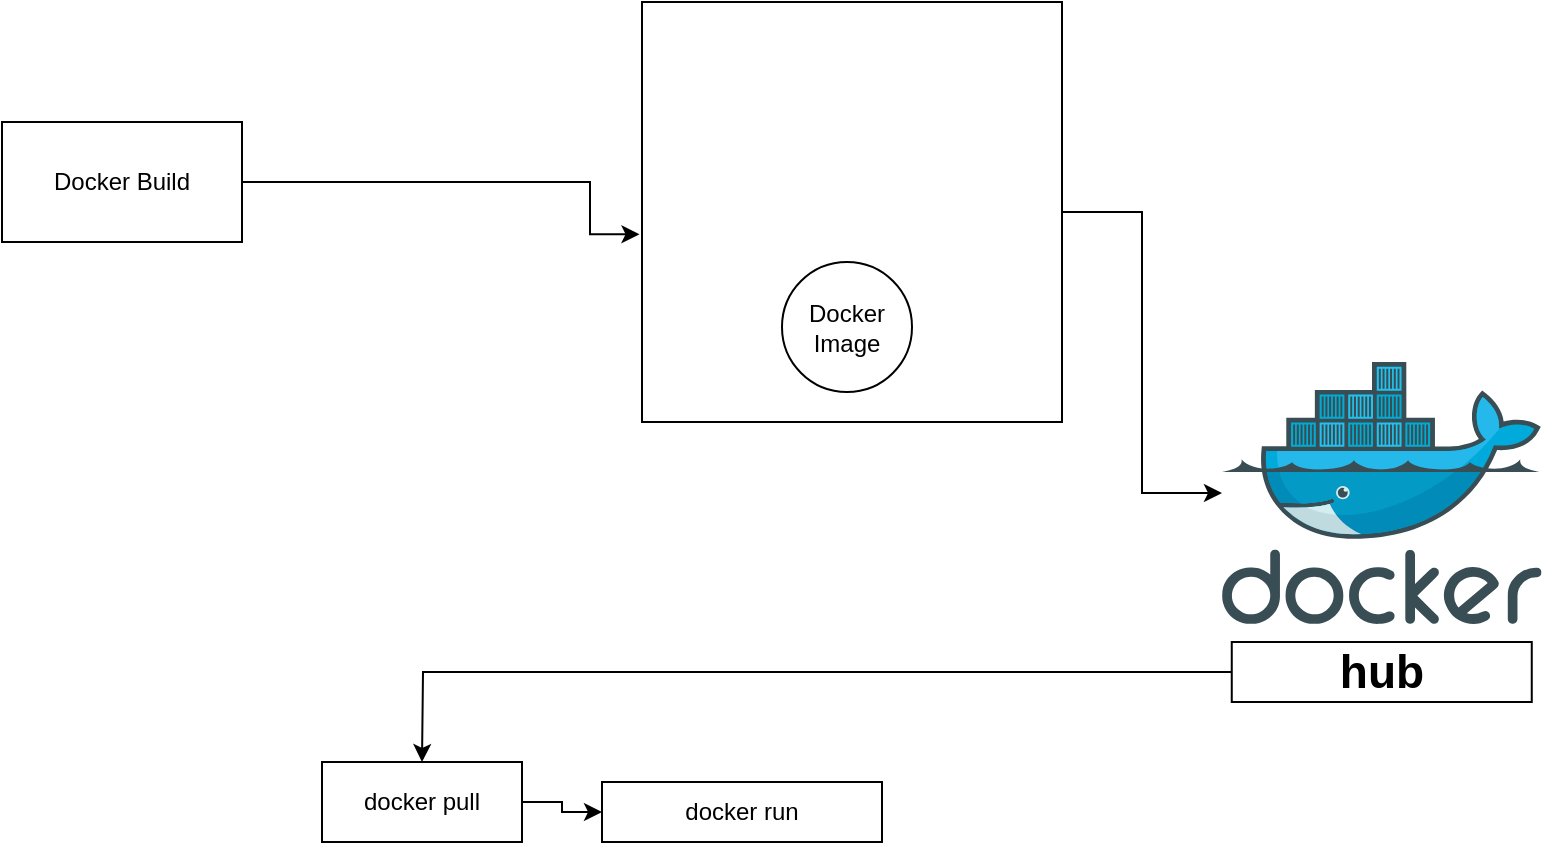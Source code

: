 <mxfile version="24.7.5">
  <diagram name="Page-1" id="Ck6rYHiyGowG9Eo74J-r">
    <mxGraphModel dx="1050" dy="573" grid="1" gridSize="10" guides="1" tooltips="1" connect="1" arrows="1" fold="1" page="1" pageScale="1" pageWidth="850" pageHeight="1100" math="0" shadow="0">
      <root>
        <mxCell id="0" />
        <mxCell id="1" parent="0" />
        <mxCell id="pq5EABY05Ha-l8sJdvqp-3" style="edgeStyle=orthogonalEdgeStyle;rounded=0;orthogonalLoop=1;jettySize=auto;html=1;entryX=-0.006;entryY=0.553;entryDx=0;entryDy=0;entryPerimeter=0;exitX=1;exitY=0.25;exitDx=0;exitDy=0;" edge="1" parent="1" source="pq5EABY05Ha-l8sJdvqp-4" target="pq5EABY05Ha-l8sJdvqp-1">
          <mxGeometry relative="1" as="geometry">
            <mxPoint x="140" y="220" as="targetPoint" />
            <mxPoint x="160" y="240" as="sourcePoint" />
            <Array as="points">
              <mxPoint x="130" y="230" />
              <mxPoint x="334" y="230" />
              <mxPoint x="334" y="256" />
            </Array>
          </mxGeometry>
        </mxCell>
        <mxCell id="pq5EABY05Ha-l8sJdvqp-7" style="edgeStyle=orthogonalEdgeStyle;rounded=0;orthogonalLoop=1;jettySize=auto;html=1;exitX=1;exitY=0.5;exitDx=0;exitDy=0;" edge="1" parent="1" source="pq5EABY05Ha-l8sJdvqp-1" target="pq5EABY05Ha-l8sJdvqp-6">
          <mxGeometry relative="1" as="geometry">
            <mxPoint x="640" y="380" as="targetPoint" />
          </mxGeometry>
        </mxCell>
        <mxCell id="pq5EABY05Ha-l8sJdvqp-1" value="" style="whiteSpace=wrap;html=1;aspect=fixed;" vertex="1" parent="1">
          <mxGeometry x="360" y="140" width="210" height="210" as="geometry" />
        </mxCell>
        <mxCell id="pq5EABY05Ha-l8sJdvqp-2" value="" style="shape=image;html=1;verticalAlign=top;verticalLabelPosition=bottom;labelBackgroundColor=#ffffff;imageAspect=0;aspect=fixed;image=https://cdn1.iconfinder.com/data/icons/unicons-line-vol-3/24/docker-128.png" vertex="1" parent="1">
          <mxGeometry x="390" y="140" width="150" height="150" as="geometry" />
        </mxCell>
        <mxCell id="pq5EABY05Ha-l8sJdvqp-4" value="Docker Build" style="rounded=0;whiteSpace=wrap;html=1;" vertex="1" parent="1">
          <mxGeometry x="40" y="200" width="120" height="60" as="geometry" />
        </mxCell>
        <mxCell id="pq5EABY05Ha-l8sJdvqp-5" value="Docker&lt;br&gt;Image" style="ellipse;whiteSpace=wrap;html=1;aspect=fixed;" vertex="1" parent="1">
          <mxGeometry x="430" y="270" width="65" height="65" as="geometry" />
        </mxCell>
        <mxCell id="pq5EABY05Ha-l8sJdvqp-6" value="" style="image;sketch=0;aspect=fixed;html=1;points=[];align=center;fontSize=12;image=img/lib/mscae/Docker.svg;" vertex="1" parent="1">
          <mxGeometry x="650" y="320" width="159.76" height="131" as="geometry" />
        </mxCell>
        <mxCell id="pq5EABY05Ha-l8sJdvqp-9" style="edgeStyle=orthogonalEdgeStyle;rounded=0;orthogonalLoop=1;jettySize=auto;html=1;" edge="1" parent="1" source="pq5EABY05Ha-l8sJdvqp-8">
          <mxGeometry relative="1" as="geometry">
            <mxPoint x="250" y="520" as="targetPoint" />
          </mxGeometry>
        </mxCell>
        <mxCell id="pq5EABY05Ha-l8sJdvqp-8" value="&lt;b&gt;&lt;font style=&quot;font-size: 23px;&quot;&gt;hub&lt;/font&gt;&lt;/b&gt;" style="rounded=0;whiteSpace=wrap;html=1;" vertex="1" parent="1">
          <mxGeometry x="654.88" y="460" width="150" height="30" as="geometry" />
        </mxCell>
        <mxCell id="pq5EABY05Ha-l8sJdvqp-11" style="edgeStyle=orthogonalEdgeStyle;rounded=0;orthogonalLoop=1;jettySize=auto;html=1;exitX=1;exitY=0.5;exitDx=0;exitDy=0;" edge="1" parent="1" source="pq5EABY05Ha-l8sJdvqp-10" target="pq5EABY05Ha-l8sJdvqp-12">
          <mxGeometry relative="1" as="geometry">
            <mxPoint x="400" y="560" as="targetPoint" />
          </mxGeometry>
        </mxCell>
        <mxCell id="pq5EABY05Ha-l8sJdvqp-10" value="docker pull" style="rounded=0;whiteSpace=wrap;html=1;" vertex="1" parent="1">
          <mxGeometry x="200" y="520" width="100" height="40" as="geometry" />
        </mxCell>
        <mxCell id="pq5EABY05Ha-l8sJdvqp-12" value="docker run" style="rounded=0;whiteSpace=wrap;html=1;" vertex="1" parent="1">
          <mxGeometry x="340" y="530" width="140" height="30" as="geometry" />
        </mxCell>
      </root>
    </mxGraphModel>
  </diagram>
</mxfile>
